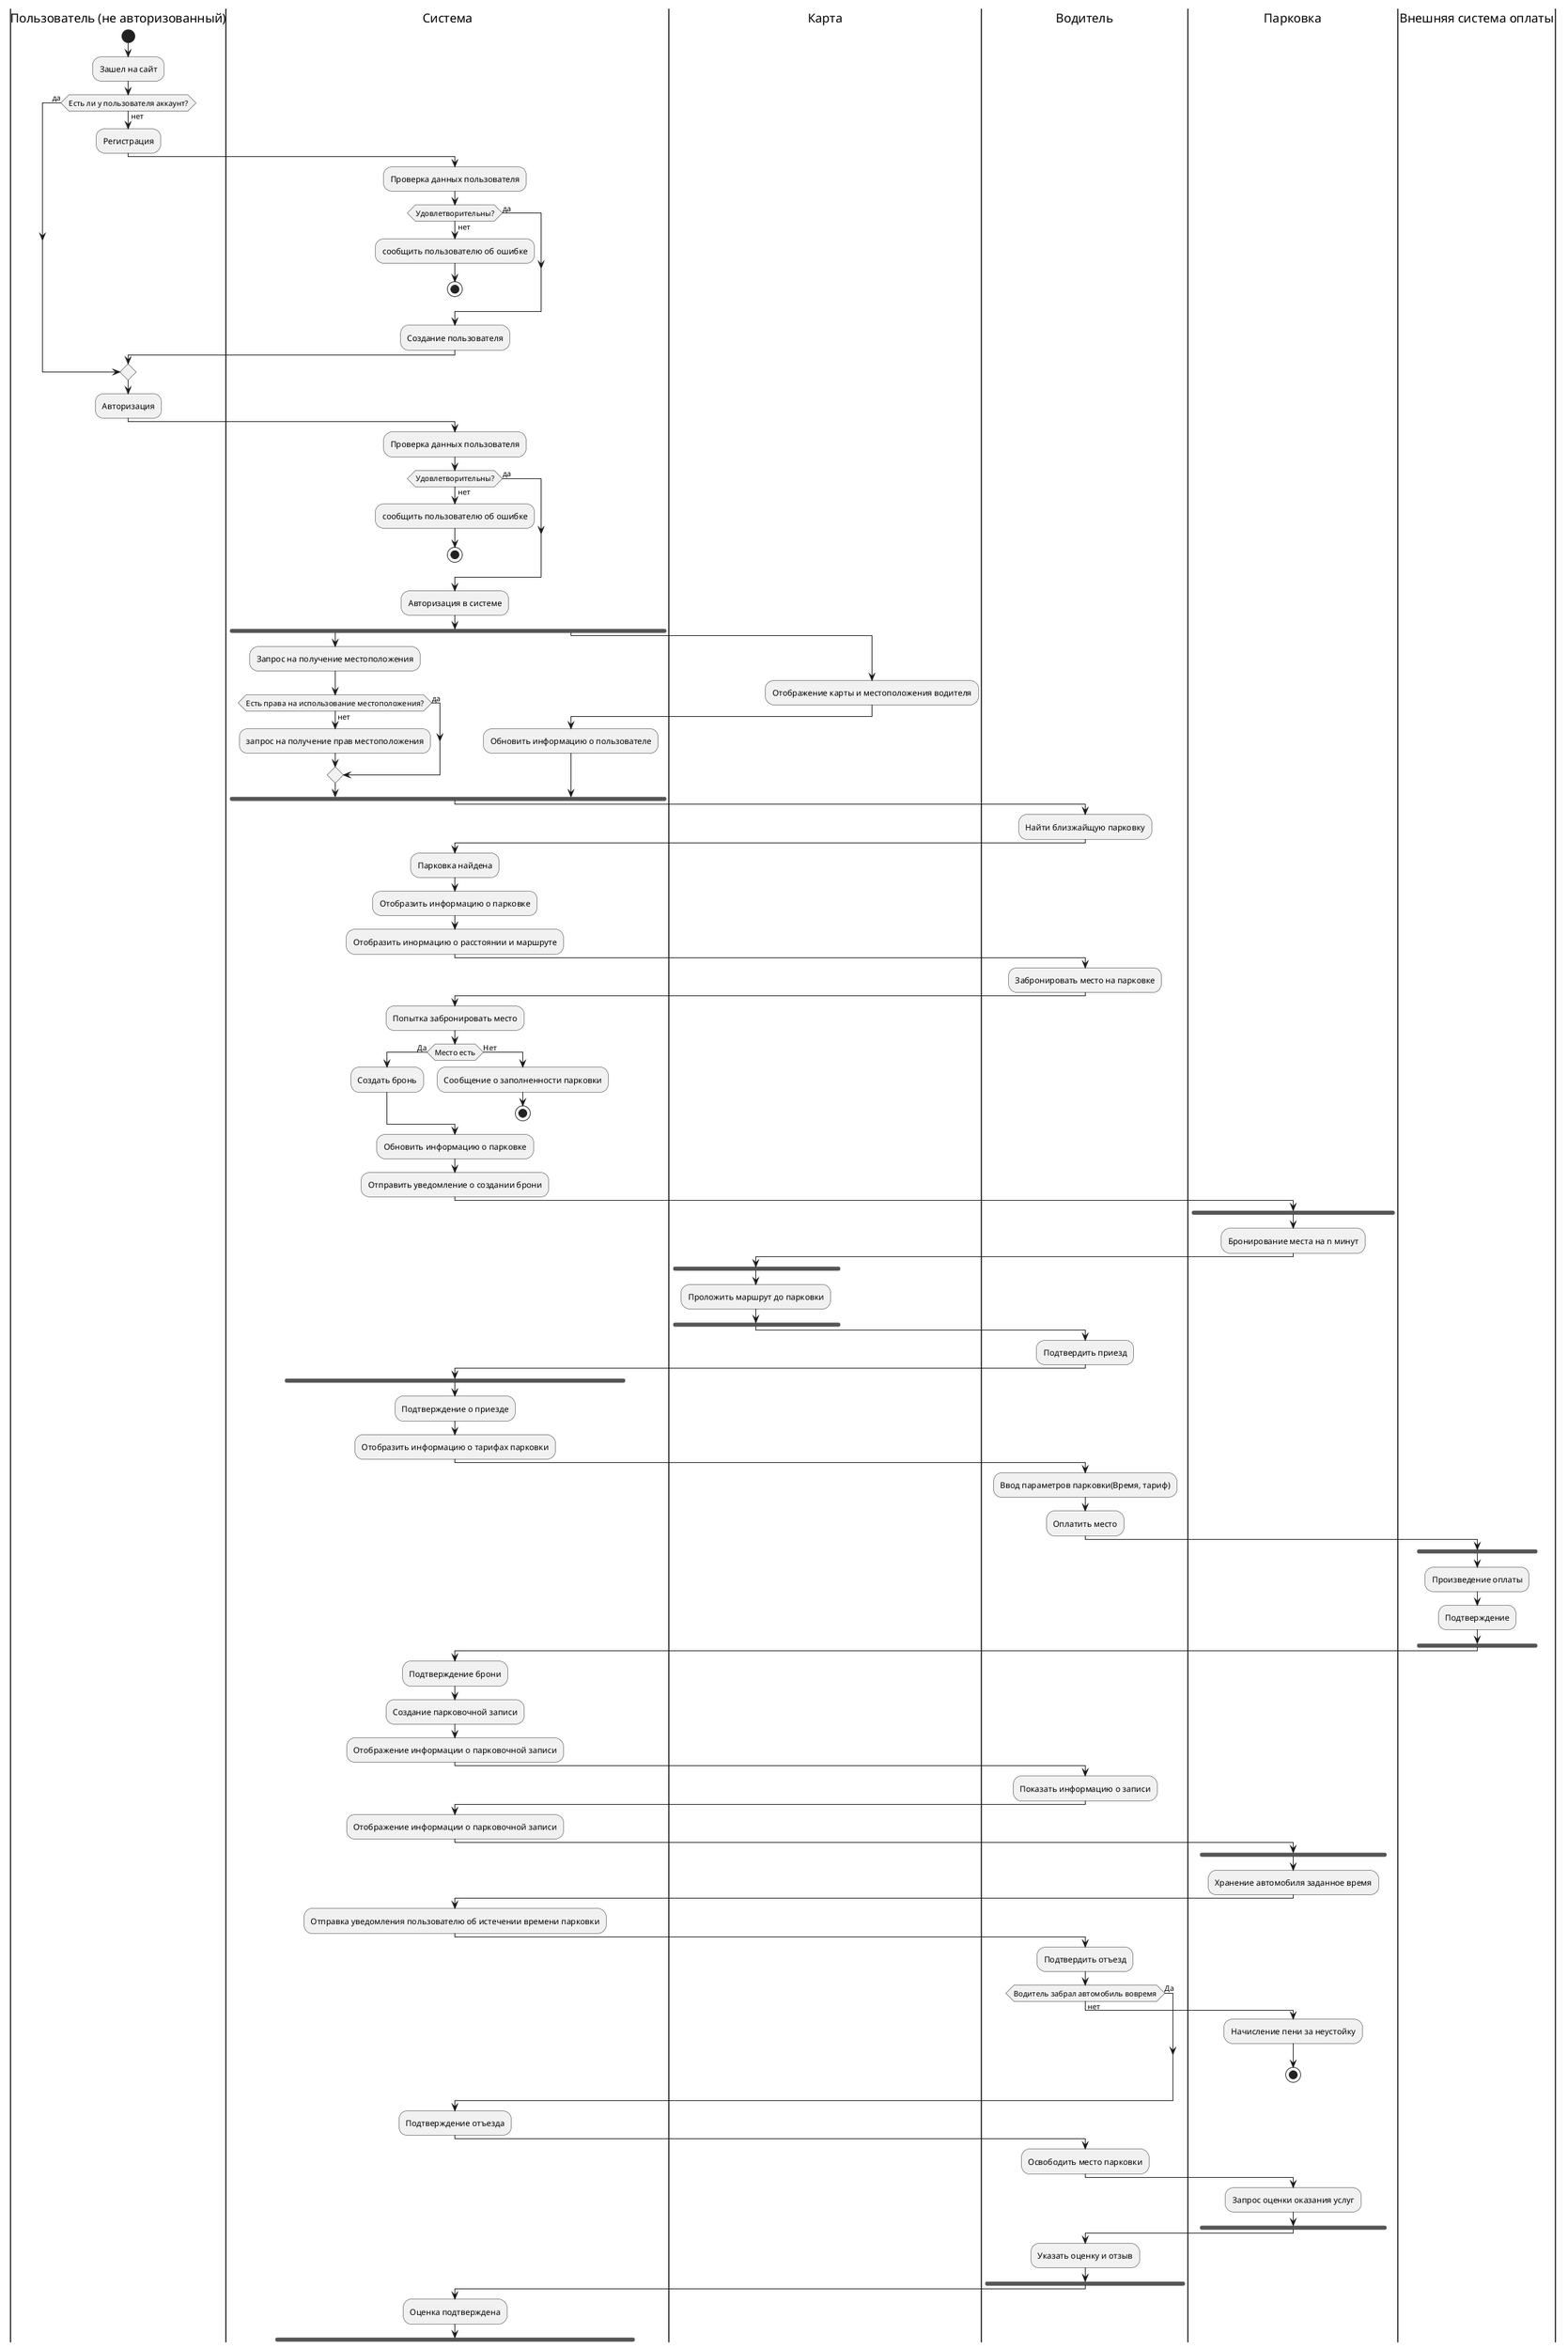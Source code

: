 @startuml Основной процесс взаимодействия (new)

|Пользователь (не авторизованный)|
start 
:Зашел на сайт;

if (Есть ли у пользователя аккаунт?) then (нет)
    :Регистрация;

    |Система|
    :Проверка данных пользователя;
    if (Удовлетворительны?) then (нет)
        :сообщить пользователю об ошибке;
        stop
    else (да)  
    endif
    :Создание пользователя;
else (да)  
endif

|Пользователь (не авторизованный)|
:Авторизация;

|Система|
:Проверка данных пользователя;
    if (Удовлетворительны?) then (нет)
        :сообщить пользователю об ошибке;
        stop
    else (да)  
    endif
:Авторизация в системе;


'------------------------------ Отображение карты
|Система|
fork
:Запрос на получение местоположения;
    if (Есть права на использование местоположения?) then (нет)
        :запрос на получение прав местоположения;
    else(да)
    endif

|Карта|
fork again
:Отображение карты и местоположения водителя;
|Система|
:Обновить информацию о пользователе;
end fork


'------------------------------ Поиск Парковок
|Водитель|
:Найти близжайщую парковку;
|Система|
:Парковка найдена;
:Отобразить информацию о парковке;
:Отобразить инормацию о расстоянии и маршруте;
'----------------------- Бронь
|Водитель|
:Забронировать место на парковке;
|Система|
:Попытка забронировать место;
    if (Место есть) then (Да)
    :Создать бронь;
    else(Нет)
    :Сообщение о заполненности парковки;
    stop
    endif
:Обновить информацию о парковке;
:Отправить уведомление о создании брони;

|Парковка|
fork
:Бронирование места на n минут;

|Карта|
fork
:Проложить маршрут до парковки;
end fork

|Водитель|
:Подтвердить приезд;

|Система|
fork
:Подтверждение о приезде;
:Отобразить информацию о тарифах парковки;

|Водитель|
:Ввод параметров парковки(Время, тариф);

|Водитель|
:Оплатить место;

|Внешняя система оплаты|
fork
:Произведение оплаты;
:Подтверждение;
end fork

|Система|
:Подтверждение брони;
'------------------ Парковочная запись

:Создание парковочной записи;
:Отображение информации о парковочной записи;
|Водитель|
:Показать информацию о записи;

|Система|
:Отображение информации о парковочной записи;

|Парковка|
fork
:Хранение автомобиля заданное время;

|Система|
:Отправка уведомления пользователю об истечении времени парковки;

|Водитель|
:Подтвердить отъезд;

if(Водитель забрал автомобиль вовремя) then(Да)
    
    else(нет)
    |Парковка|
    :Начисление пени за неустойку;
    stop
    endif

|Система|
:Подтверждение отъезда;

|Водитель|
:Освободить место парковки;

|Парковка|
:Запрос оценки оказания услуг;
end fork

|Водитель|
:Указать оценку и отзыв;
end fork

|Система|
:Оценка подтверждена;
end fork



@enduml